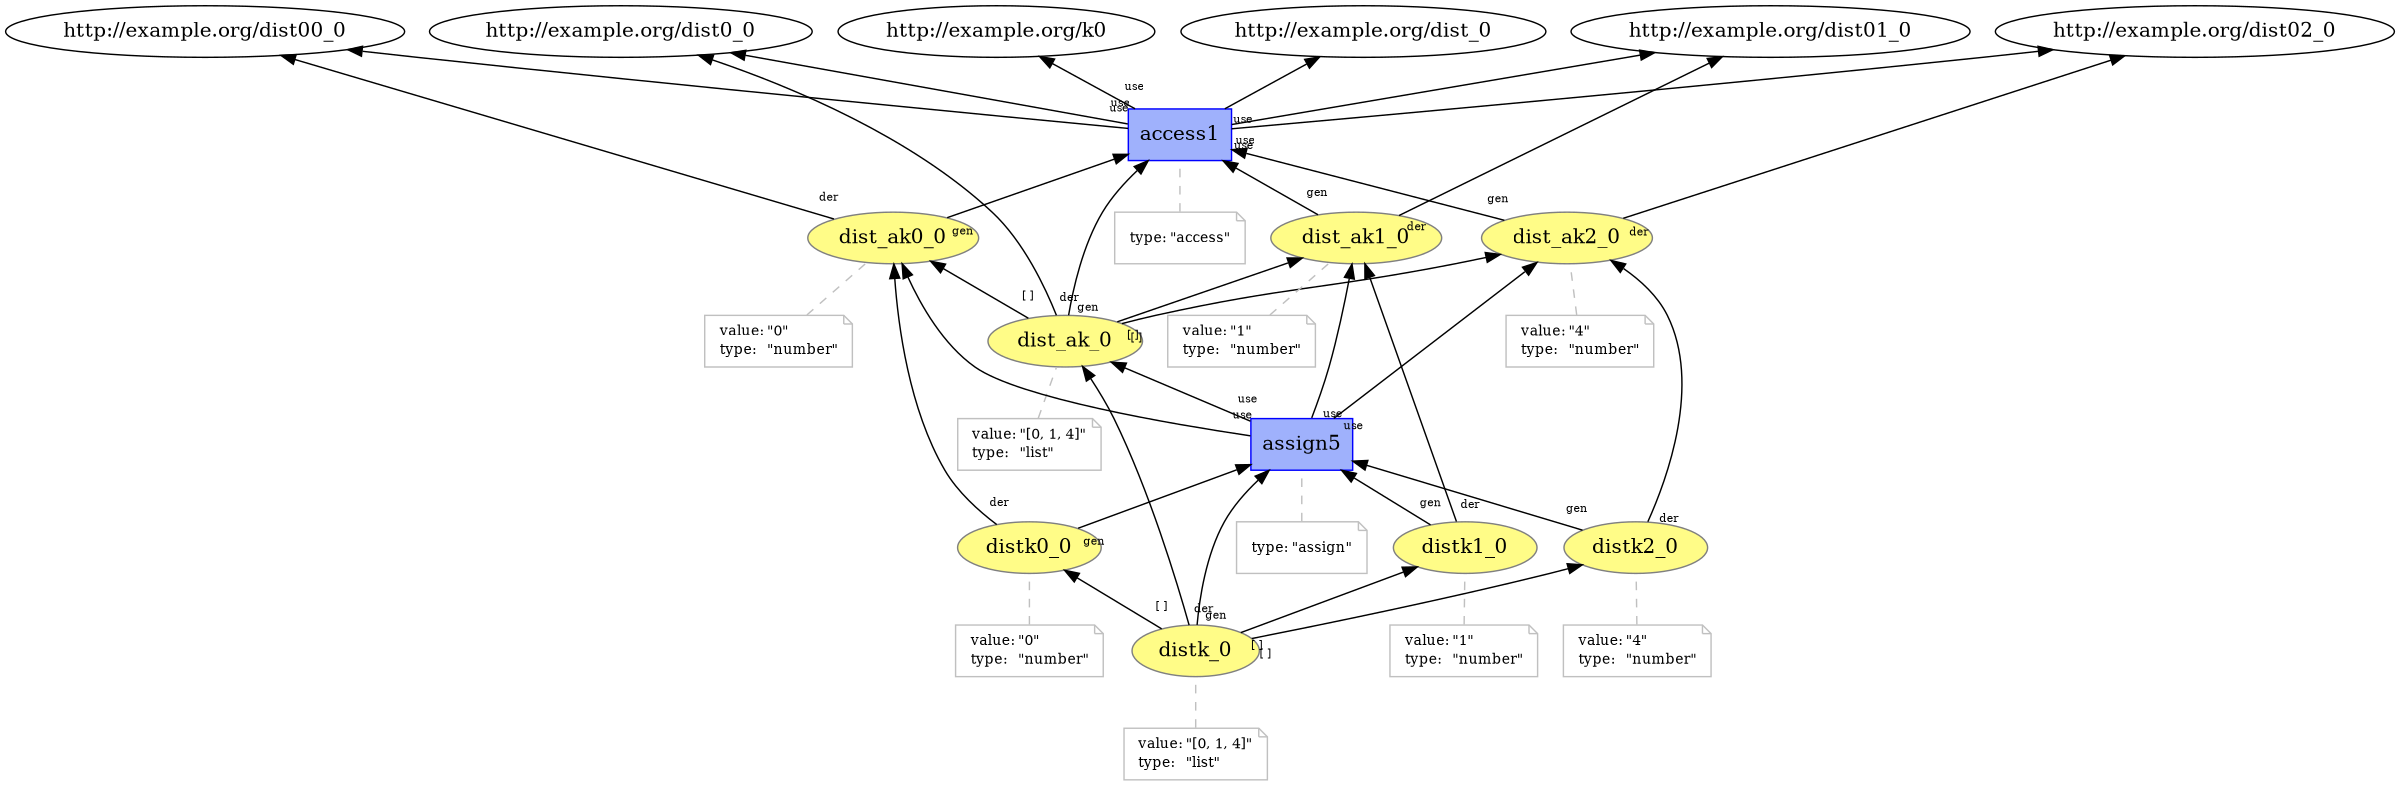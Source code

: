 digraph "PROV" { size="16,12"; rankdir="BT";
"http://example.org/dist_ak_0" [fillcolor="#FFFC87",color="#808080",style="filled",label="dist_ak_0",URL="http://example.org/dist_ak_0"]
"-attrs0" [color="gray",shape="note",fontsize="10",fontcolor="black",label=<<TABLE cellpadding="0" border="0">
	<TR>
	    <TD align="left">value:</TD>
	    <TD align="left">&quot;[0, 1, 4]&quot;</TD>
	</TR>
	<TR>
	    <TD align="left">type:</TD>
	    <TD align="left">&quot;list&quot;</TD>
	</TR>
</TABLE>>]
"-attrs0" -> "http://example.org/dist_ak_0" [color="gray",style="dashed",arrowhead="none"]
"http://example.org/dist_ak0_0" [fillcolor="#FFFC87",color="#808080",style="filled",label="dist_ak0_0",URL="http://example.org/dist_ak0_0"]
"-attrs1" [color="gray",shape="note",fontsize="10",fontcolor="black",label=<<TABLE cellpadding="0" border="0">
	<TR>
	    <TD align="left">value:</TD>
	    <TD align="left">&quot;0&quot;</TD>
	</TR>
	<TR>
	    <TD align="left">type:</TD>
	    <TD align="left">&quot;number&quot;</TD>
	</TR>
</TABLE>>]
"-attrs1" -> "http://example.org/dist_ak0_0" [color="gray",style="dashed",arrowhead="none"]
"http://example.org/dist_ak_0" -> "http://example.org/dist_ak0_0" [labelfontsize="8",labeldistance="1.5",labelangle="60.0",rotation="20",taillabel="[ ]"]
"http://example.org/dist_ak1_0" [fillcolor="#FFFC87",color="#808080",style="filled",label="dist_ak1_0",URL="http://example.org/dist_ak1_0"]
"-attrs2" [color="gray",shape="note",fontsize="10",fontcolor="black",label=<<TABLE cellpadding="0" border="0">
	<TR>
	    <TD align="left">value:</TD>
	    <TD align="left">&quot;1&quot;</TD>
	</TR>
	<TR>
	    <TD align="left">type:</TD>
	    <TD align="left">&quot;number&quot;</TD>
	</TR>
</TABLE>>]
"-attrs2" -> "http://example.org/dist_ak1_0" [color="gray",style="dashed",arrowhead="none"]
"http://example.org/dist_ak_0" -> "http://example.org/dist_ak1_0" [labelfontsize="8",labeldistance="1.5",labelangle="60.0",rotation="20",taillabel="[ ]"]
"http://example.org/dist_ak2_0" [fillcolor="#FFFC87",color="#808080",style="filled",label="dist_ak2_0",URL="http://example.org/dist_ak2_0"]
"-attrs3" [color="gray",shape="note",fontsize="10",fontcolor="black",label=<<TABLE cellpadding="0" border="0">
	<TR>
	    <TD align="left">value:</TD>
	    <TD align="left">&quot;4&quot;</TD>
	</TR>
	<TR>
	    <TD align="left">type:</TD>
	    <TD align="left">&quot;number&quot;</TD>
	</TR>
</TABLE>>]
"-attrs3" -> "http://example.org/dist_ak2_0" [color="gray",style="dashed",arrowhead="none"]
"http://example.org/dist_ak_0" -> "http://example.org/dist_ak2_0" [labelfontsize="8",labeldistance="1.5",labelangle="60.0",rotation="20",taillabel="[ ]"]
"http://example.org/access1" [fillcolor="#9FB1FC",color="#0000FF",shape="polygon",sides="4",style="filled",label="access1",URL="http://example.org/access1"]
"-attrs4" [color="gray",shape="note",fontsize="10",fontcolor="black",label=<<TABLE cellpadding="0" border="0">
	<TR>
	    <TD align="left">type:</TD>
	    <TD align="left">&quot;access&quot;</TD>
	</TR>
</TABLE>>]
"-attrs4" -> "http://example.org/access1" [color="gray",style="dashed",arrowhead="none"]
"http://example.org/access1" -> "http://example.org/dist0_0" [labelfontsize="8",labeldistance="1.5",labelangle="60.0",rotation="20",taillabel="use"]
"http://example.org/dist_ak_0" -> "http://example.org/dist0_0" [labelfontsize="8",labeldistance="1.5",labelangle="60.0",rotation="20",taillabel="der"]
"http://example.org/dist_ak_0" -> "http://example.org/access1" [labelfontsize="8",labeldistance="1.5",labelangle="60.0",rotation="20",taillabel="gen"]
"http://example.org/access1" -> "http://example.org/dist00_0" [labelfontsize="8",labeldistance="1.5",labelangle="60.0",rotation="20",taillabel="use"]
"http://example.org/dist_ak0_0" -> "http://example.org/dist00_0" [labelfontsize="8",labeldistance="1.5",labelangle="60.0",rotation="20",taillabel="der"]
"http://example.org/dist_ak0_0" -> "http://example.org/access1" [labelfontsize="8",labeldistance="1.5",labelangle="60.0",rotation="20",taillabel="gen"]
"http://example.org/access1" -> "http://example.org/dist01_0" [labelfontsize="8",labeldistance="1.5",labelangle="60.0",rotation="20",taillabel="use"]
"http://example.org/dist_ak1_0" -> "http://example.org/dist01_0" [labelfontsize="8",labeldistance="1.5",labelangle="60.0",rotation="20",taillabel="der"]
"http://example.org/dist_ak1_0" -> "http://example.org/access1" [labelfontsize="8",labeldistance="1.5",labelangle="60.0",rotation="20",taillabel="gen"]
"http://example.org/access1" -> "http://example.org/dist02_0" [labelfontsize="8",labeldistance="1.5",labelangle="60.0",rotation="20",taillabel="use"]
"http://example.org/dist_ak2_0" -> "http://example.org/dist02_0" [labelfontsize="8",labeldistance="1.5",labelangle="60.0",rotation="20",taillabel="der"]
"http://example.org/dist_ak2_0" -> "http://example.org/access1" [labelfontsize="8",labeldistance="1.5",labelangle="60.0",rotation="20",taillabel="gen"]
"http://example.org/access1" -> "http://example.org/dist_0" [labelfontsize="8",labeldistance="1.5",labelangle="60.0",rotation="20",taillabel="use"]
"http://example.org/access1" -> "http://example.org/k0" [labelfontsize="8",labeldistance="1.5",labelangle="60.0",rotation="20",taillabel="use"]
"http://example.org/distk_0" [fillcolor="#FFFC87",color="#808080",style="filled",label="distk_0",URL="http://example.org/distk_0"]
"-attrs5" [color="gray",shape="note",fontsize="10",fontcolor="black",label=<<TABLE cellpadding="0" border="0">
	<TR>
	    <TD align="left">value:</TD>
	    <TD align="left">&quot;[0, 1, 4]&quot;</TD>
	</TR>
	<TR>
	    <TD align="left">type:</TD>
	    <TD align="left">&quot;list&quot;</TD>
	</TR>
</TABLE>>]
"-attrs5" -> "http://example.org/distk_0" [color="gray",style="dashed",arrowhead="none"]
"http://example.org/distk0_0" [fillcolor="#FFFC87",color="#808080",style="filled",label="distk0_0",URL="http://example.org/distk0_0"]
"-attrs6" [color="gray",shape="note",fontsize="10",fontcolor="black",label=<<TABLE cellpadding="0" border="0">
	<TR>
	    <TD align="left">value:</TD>
	    <TD align="left">&quot;0&quot;</TD>
	</TR>
	<TR>
	    <TD align="left">type:</TD>
	    <TD align="left">&quot;number&quot;</TD>
	</TR>
</TABLE>>]
"-attrs6" -> "http://example.org/distk0_0" [color="gray",style="dashed",arrowhead="none"]
"http://example.org/distk_0" -> "http://example.org/distk0_0" [labelfontsize="8",labeldistance="1.5",labelangle="60.0",rotation="20",taillabel="[ ]"]
"http://example.org/distk1_0" [fillcolor="#FFFC87",color="#808080",style="filled",label="distk1_0",URL="http://example.org/distk1_0"]
"-attrs7" [color="gray",shape="note",fontsize="10",fontcolor="black",label=<<TABLE cellpadding="0" border="0">
	<TR>
	    <TD align="left">value:</TD>
	    <TD align="left">&quot;1&quot;</TD>
	</TR>
	<TR>
	    <TD align="left">type:</TD>
	    <TD align="left">&quot;number&quot;</TD>
	</TR>
</TABLE>>]
"-attrs7" -> "http://example.org/distk1_0" [color="gray",style="dashed",arrowhead="none"]
"http://example.org/distk_0" -> "http://example.org/distk1_0" [labelfontsize="8",labeldistance="1.5",labelangle="60.0",rotation="20",taillabel="[ ]"]
"http://example.org/distk2_0" [fillcolor="#FFFC87",color="#808080",style="filled",label="distk2_0",URL="http://example.org/distk2_0"]
"-attrs8" [color="gray",shape="note",fontsize="10",fontcolor="black",label=<<TABLE cellpadding="0" border="0">
	<TR>
	    <TD align="left">value:</TD>
	    <TD align="left">&quot;4&quot;</TD>
	</TR>
	<TR>
	    <TD align="left">type:</TD>
	    <TD align="left">&quot;number&quot;</TD>
	</TR>
</TABLE>>]
"-attrs8" -> "http://example.org/distk2_0" [color="gray",style="dashed",arrowhead="none"]
"http://example.org/distk_0" -> "http://example.org/distk2_0" [labelfontsize="8",labeldistance="1.5",labelangle="60.0",rotation="20",taillabel="[ ]"]
"http://example.org/assign5" [fillcolor="#9FB1FC",color="#0000FF",shape="polygon",sides="4",style="filled",label="assign5",URL="http://example.org/assign5"]
"-attrs9" [color="gray",shape="note",fontsize="10",fontcolor="black",label=<<TABLE cellpadding="0" border="0">
	<TR>
	    <TD align="left">type:</TD>
	    <TD align="left">&quot;assign&quot;</TD>
	</TR>
</TABLE>>]
"-attrs9" -> "http://example.org/assign5" [color="gray",style="dashed",arrowhead="none"]
"http://example.org/assign5" -> "http://example.org/dist_ak_0" [labelfontsize="8",labeldistance="1.5",labelangle="60.0",rotation="20",taillabel="use"]
"http://example.org/distk_0" -> "http://example.org/dist_ak_0" [labelfontsize="8",labeldistance="1.5",labelangle="60.0",rotation="20",taillabel="der"]
"http://example.org/distk_0" -> "http://example.org/assign5" [labelfontsize="8",labeldistance="1.5",labelangle="60.0",rotation="20",taillabel="gen"]
"http://example.org/assign5" -> "http://example.org/dist_ak0_0" [labelfontsize="8",labeldistance="1.5",labelangle="60.0",rotation="20",taillabel="use"]
"http://example.org/distk0_0" -> "http://example.org/dist_ak0_0" [labelfontsize="8",labeldistance="1.5",labelangle="60.0",rotation="20",taillabel="der"]
"http://example.org/distk0_0" -> "http://example.org/assign5" [labelfontsize="8",labeldistance="1.5",labelangle="60.0",rotation="20",taillabel="gen"]
"http://example.org/assign5" -> "http://example.org/dist_ak1_0" [labelfontsize="8",labeldistance="1.5",labelangle="60.0",rotation="20",taillabel="use"]
"http://example.org/distk1_0" -> "http://example.org/dist_ak1_0" [labelfontsize="8",labeldistance="1.5",labelangle="60.0",rotation="20",taillabel="der"]
"http://example.org/distk1_0" -> "http://example.org/assign5" [labelfontsize="8",labeldistance="1.5",labelangle="60.0",rotation="20",taillabel="gen"]
"http://example.org/assign5" -> "http://example.org/dist_ak2_0" [labelfontsize="8",labeldistance="1.5",labelangle="60.0",rotation="20",taillabel="use"]
"http://example.org/distk2_0" -> "http://example.org/dist_ak2_0" [labelfontsize="8",labeldistance="1.5",labelangle="60.0",rotation="20",taillabel="der"]
"http://example.org/distk2_0" -> "http://example.org/assign5" [labelfontsize="8",labeldistance="1.5",labelangle="60.0",rotation="20",taillabel="gen"]
}